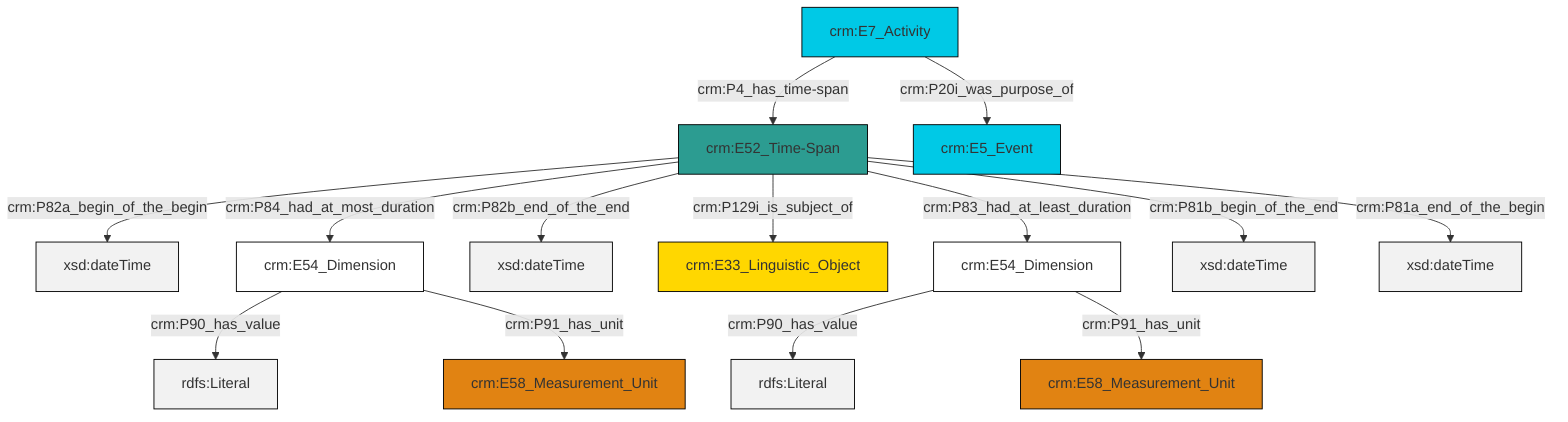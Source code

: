 graph TD
classDef Literal fill:#f2f2f2,stroke:#000000;
classDef CRM_Entity fill:#FFFFFF,stroke:#000000;
classDef Temporal_Entity fill:#00C9E6, stroke:#000000;
classDef Type fill:#E18312, stroke:#000000;
classDef Time-Span fill:#2C9C91, stroke:#000000;
classDef Appellation fill:#FFEB7F, stroke:#000000;
classDef Place fill:#008836, stroke:#000000;
classDef Persistent_Item fill:#B266B2, stroke:#000000;
classDef Conceptual_Object fill:#FFD700, stroke:#000000;
classDef Physical_Thing fill:#D2B48C, stroke:#000000;
classDef Actor fill:#f58aad, stroke:#000000;
classDef PC_Classes fill:#4ce600, stroke:#000000;
classDef Multi fill:#cccccc,stroke:#000000;

0["crm:E52_Time-Span"]:::Time-Span -->|crm:P82a_begin_of_the_begin| 2[xsd:dateTime]:::Literal
3["crm:E54_Dimension"]:::CRM_Entity -->|crm:P90_has_value| 4[rdfs:Literal]:::Literal
0["crm:E52_Time-Span"]:::Time-Span -->|crm:P82b_end_of_the_end| 9[xsd:dateTime]:::Literal
0["crm:E52_Time-Span"]:::Time-Span -->|crm:P84_had_at_most_duration| 3["crm:E54_Dimension"]:::CRM_Entity
7["crm:E7_Activity"]:::Temporal_Entity -->|crm:P4_has_time-span| 0["crm:E52_Time-Span"]:::Time-Span
0["crm:E52_Time-Span"]:::Time-Span -->|crm:P81b_begin_of_the_end| 16[xsd:dateTime]:::Literal
0["crm:E52_Time-Span"]:::Time-Span -->|crm:P129i_is_subject_of| 10["crm:E33_Linguistic_Object"]:::Conceptual_Object
14["crm:E54_Dimension"]:::CRM_Entity -->|crm:P90_has_value| 17[rdfs:Literal]:::Literal
0["crm:E52_Time-Span"]:::Time-Span -->|crm:P81a_end_of_the_begin| 18[xsd:dateTime]:::Literal
7["crm:E7_Activity"]:::Temporal_Entity -->|crm:P20i_was_purpose_of| 20["crm:E5_Event"]:::Temporal_Entity
0["crm:E52_Time-Span"]:::Time-Span -->|crm:P83_had_at_least_duration| 14["crm:E54_Dimension"]:::CRM_Entity
14["crm:E54_Dimension"]:::CRM_Entity -->|crm:P91_has_unit| 5["crm:E58_Measurement_Unit"]:::Type
3["crm:E54_Dimension"]:::CRM_Entity -->|crm:P91_has_unit| 12["crm:E58_Measurement_Unit"]:::Type